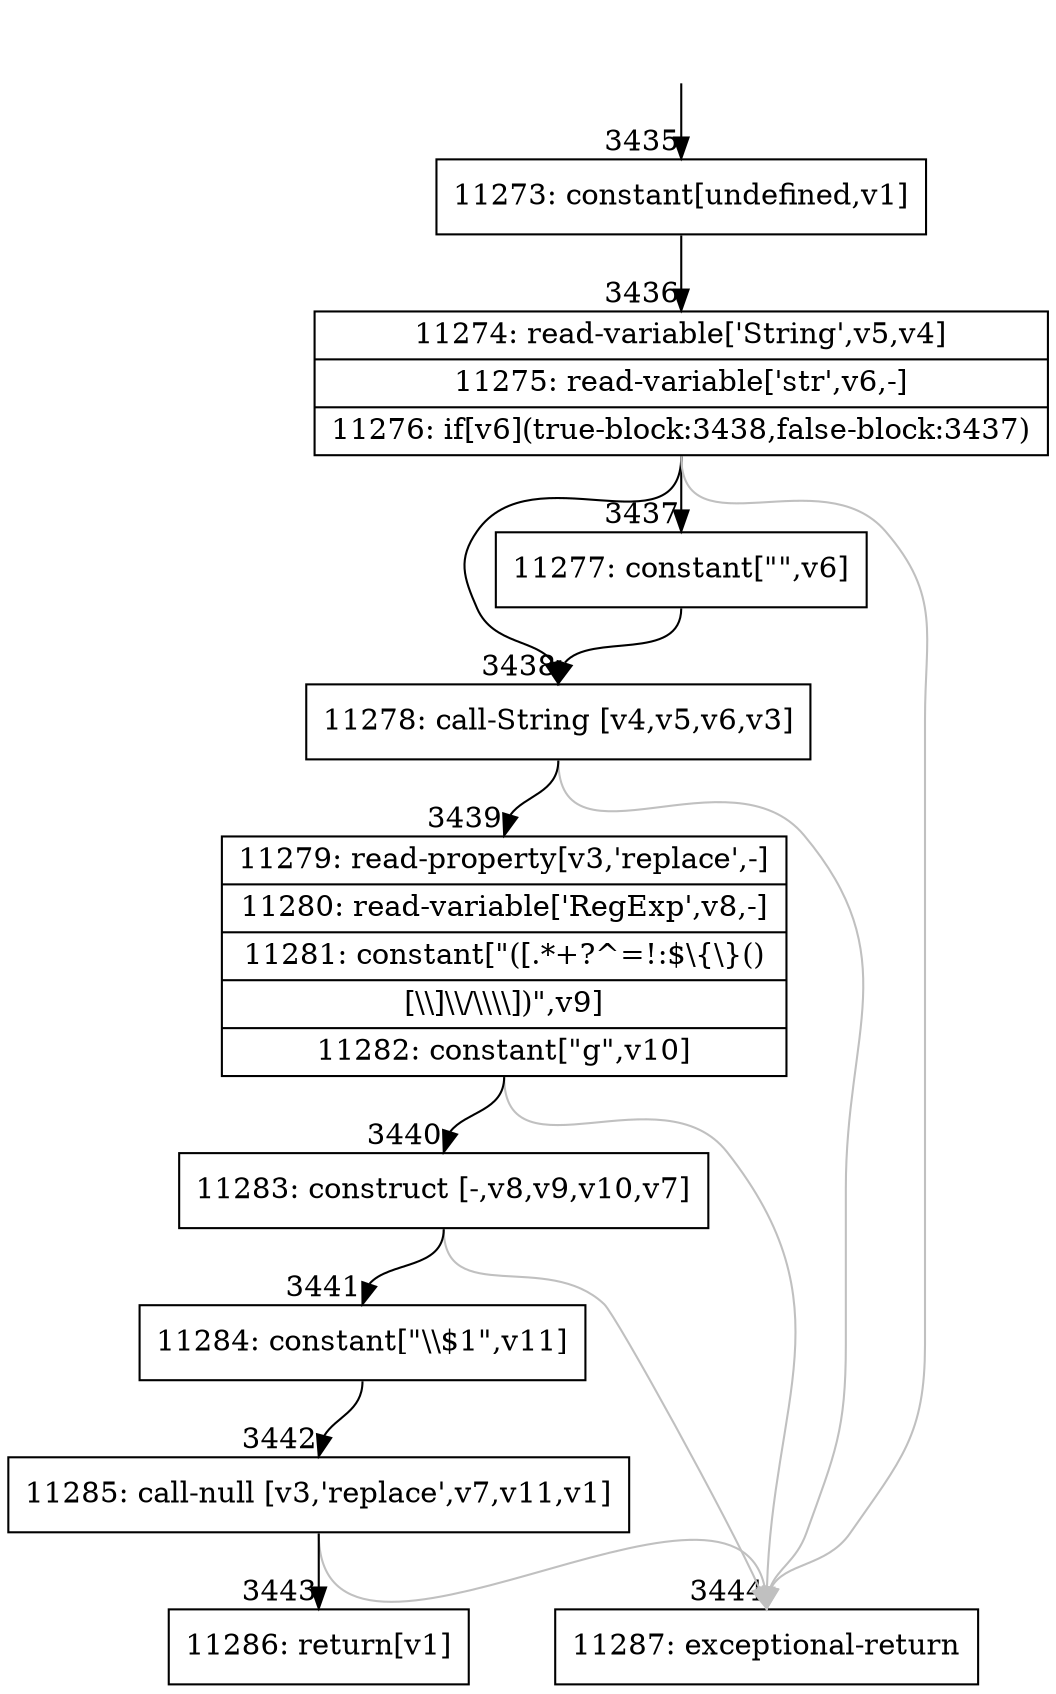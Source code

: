 digraph {
rankdir="TD"
BB_entry272[shape=none,label=""];
BB_entry272 -> BB3435 [tailport=s, headport=n, headlabel="    3435"]
BB3435 [shape=record label="{11273: constant[undefined,v1]}" ] 
BB3435 -> BB3436 [tailport=s, headport=n, headlabel="      3436"]
BB3436 [shape=record label="{11274: read-variable['String',v5,v4]|11275: read-variable['str',v6,-]|11276: if[v6](true-block:3438,false-block:3437)}" ] 
BB3436 -> BB3438 [tailport=s, headport=n, headlabel="      3438"]
BB3436 -> BB3437 [tailport=s, headport=n, headlabel="      3437"]
BB3436 -> BB3444 [tailport=s, headport=n, color=gray, headlabel="      3444"]
BB3437 [shape=record label="{11277: constant[\"\",v6]}" ] 
BB3437 -> BB3438 [tailport=s, headport=n]
BB3438 [shape=record label="{11278: call-String [v4,v5,v6,v3]}" ] 
BB3438 -> BB3439 [tailport=s, headport=n, headlabel="      3439"]
BB3438 -> BB3444 [tailport=s, headport=n, color=gray]
BB3439 [shape=record label="{11279: read-property[v3,'replace',-]|11280: read-variable['RegExp',v8,-]|11281: constant[\"([.*+?^=!:$\\\{\\\}()|[\\\\]\\\\/\\\\\\\\])\",v9]|11282: constant[\"g\",v10]}" ] 
BB3439 -> BB3440 [tailport=s, headport=n, headlabel="      3440"]
BB3439 -> BB3444 [tailport=s, headport=n, color=gray]
BB3440 [shape=record label="{11283: construct [-,v8,v9,v10,v7]}" ] 
BB3440 -> BB3441 [tailport=s, headport=n, headlabel="      3441"]
BB3440 -> BB3444 [tailport=s, headport=n, color=gray]
BB3441 [shape=record label="{11284: constant[\"\\\\$1\",v11]}" ] 
BB3441 -> BB3442 [tailport=s, headport=n, headlabel="      3442"]
BB3442 [shape=record label="{11285: call-null [v3,'replace',v7,v11,v1]}" ] 
BB3442 -> BB3443 [tailport=s, headport=n, headlabel="      3443"]
BB3442 -> BB3444 [tailport=s, headport=n, color=gray]
BB3443 [shape=record label="{11286: return[v1]}" ] 
BB3444 [shape=record label="{11287: exceptional-return}" ] 
//#$~ 2982
}
